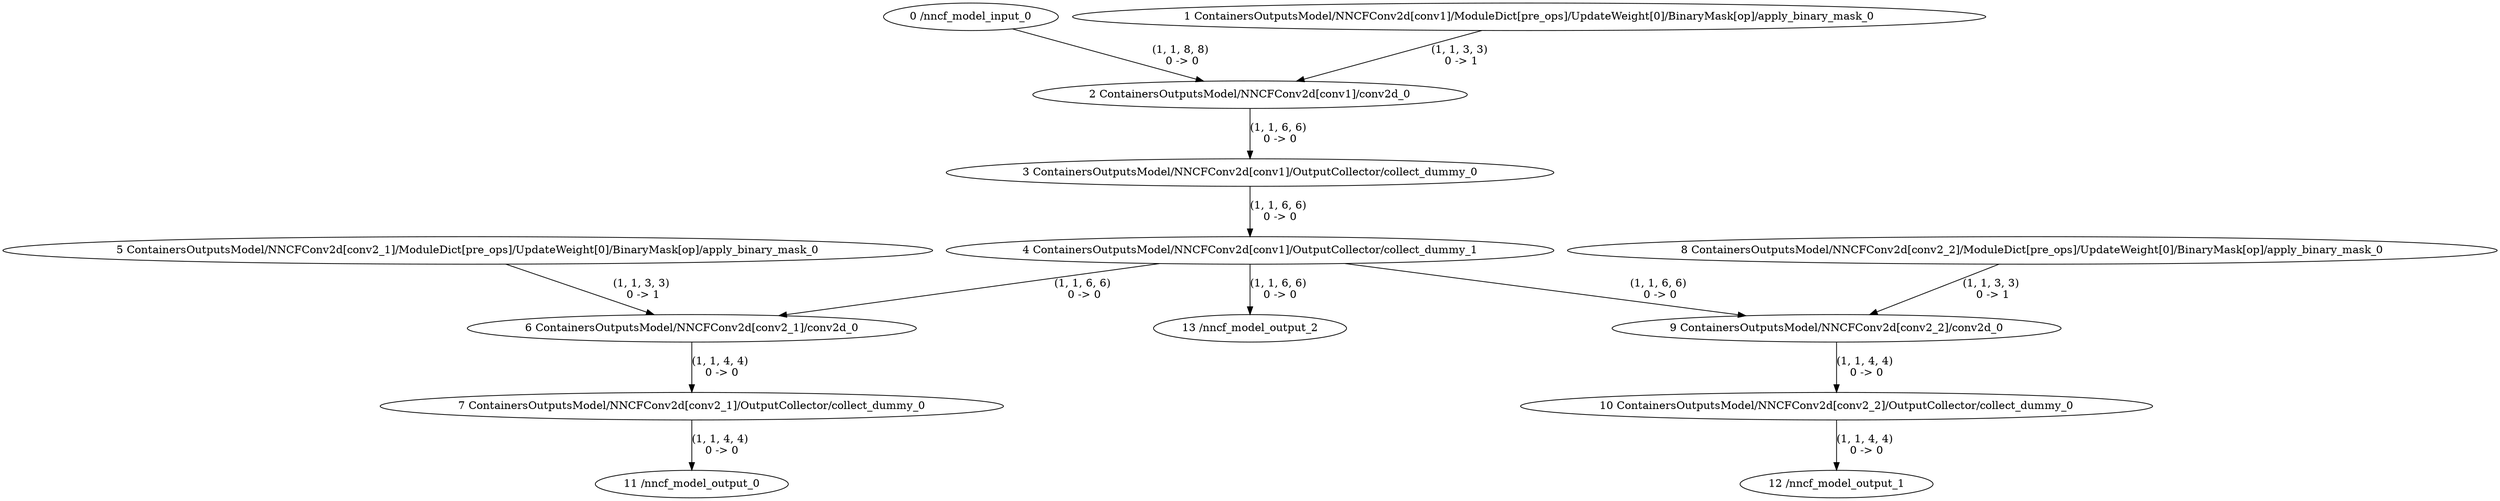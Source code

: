 strict digraph  {
"0 /nncf_model_input_0";
"1 ContainersOutputsModel/NNCFConv2d[conv1]/ModuleDict[pre_ops]/UpdateWeight[0]/BinaryMask[op]/apply_binary_mask_0";
"2 ContainersOutputsModel/NNCFConv2d[conv1]/conv2d_0";
"3 ContainersOutputsModel/NNCFConv2d[conv1]/OutputCollector/collect_dummy_0";
"4 ContainersOutputsModel/NNCFConv2d[conv1]/OutputCollector/collect_dummy_1";
"5 ContainersOutputsModel/NNCFConv2d[conv2_1]/ModuleDict[pre_ops]/UpdateWeight[0]/BinaryMask[op]/apply_binary_mask_0";
"6 ContainersOutputsModel/NNCFConv2d[conv2_1]/conv2d_0";
"7 ContainersOutputsModel/NNCFConv2d[conv2_1]/OutputCollector/collect_dummy_0";
"8 ContainersOutputsModel/NNCFConv2d[conv2_2]/ModuleDict[pre_ops]/UpdateWeight[0]/BinaryMask[op]/apply_binary_mask_0";
"9 ContainersOutputsModel/NNCFConv2d[conv2_2]/conv2d_0";
"10 ContainersOutputsModel/NNCFConv2d[conv2_2]/OutputCollector/collect_dummy_0";
"11 /nncf_model_output_0";
"12 /nncf_model_output_1";
"13 /nncf_model_output_2";
"0 /nncf_model_input_0" -> "2 ContainersOutputsModel/NNCFConv2d[conv1]/conv2d_0"  [label="(1, 1, 8, 8) \n0 -> 0", style=solid];
"1 ContainersOutputsModel/NNCFConv2d[conv1]/ModuleDict[pre_ops]/UpdateWeight[0]/BinaryMask[op]/apply_binary_mask_0" -> "2 ContainersOutputsModel/NNCFConv2d[conv1]/conv2d_0"  [label="(1, 1, 3, 3) \n0 -> 1", style=solid];
"2 ContainersOutputsModel/NNCFConv2d[conv1]/conv2d_0" -> "3 ContainersOutputsModel/NNCFConv2d[conv1]/OutputCollector/collect_dummy_0"  [label="(1, 1, 6, 6) \n0 -> 0", style=solid];
"3 ContainersOutputsModel/NNCFConv2d[conv1]/OutputCollector/collect_dummy_0" -> "4 ContainersOutputsModel/NNCFConv2d[conv1]/OutputCollector/collect_dummy_1"  [label="(1, 1, 6, 6) \n0 -> 0", style=solid];
"4 ContainersOutputsModel/NNCFConv2d[conv1]/OutputCollector/collect_dummy_1" -> "6 ContainersOutputsModel/NNCFConv2d[conv2_1]/conv2d_0"  [label="(1, 1, 6, 6) \n0 -> 0", style=solid];
"4 ContainersOutputsModel/NNCFConv2d[conv1]/OutputCollector/collect_dummy_1" -> "9 ContainersOutputsModel/NNCFConv2d[conv2_2]/conv2d_0"  [label="(1, 1, 6, 6) \n0 -> 0", style=solid];
"4 ContainersOutputsModel/NNCFConv2d[conv1]/OutputCollector/collect_dummy_1" -> "13 /nncf_model_output_2"  [label="(1, 1, 6, 6) \n0 -> 0", style=solid];
"5 ContainersOutputsModel/NNCFConv2d[conv2_1]/ModuleDict[pre_ops]/UpdateWeight[0]/BinaryMask[op]/apply_binary_mask_0" -> "6 ContainersOutputsModel/NNCFConv2d[conv2_1]/conv2d_0"  [label="(1, 1, 3, 3) \n0 -> 1", style=solid];
"6 ContainersOutputsModel/NNCFConv2d[conv2_1]/conv2d_0" -> "7 ContainersOutputsModel/NNCFConv2d[conv2_1]/OutputCollector/collect_dummy_0"  [label="(1, 1, 4, 4) \n0 -> 0", style=solid];
"7 ContainersOutputsModel/NNCFConv2d[conv2_1]/OutputCollector/collect_dummy_0" -> "11 /nncf_model_output_0"  [label="(1, 1, 4, 4) \n0 -> 0", style=solid];
"8 ContainersOutputsModel/NNCFConv2d[conv2_2]/ModuleDict[pre_ops]/UpdateWeight[0]/BinaryMask[op]/apply_binary_mask_0" -> "9 ContainersOutputsModel/NNCFConv2d[conv2_2]/conv2d_0"  [label="(1, 1, 3, 3) \n0 -> 1", style=solid];
"9 ContainersOutputsModel/NNCFConv2d[conv2_2]/conv2d_0" -> "10 ContainersOutputsModel/NNCFConv2d[conv2_2]/OutputCollector/collect_dummy_0"  [label="(1, 1, 4, 4) \n0 -> 0", style=solid];
"10 ContainersOutputsModel/NNCFConv2d[conv2_2]/OutputCollector/collect_dummy_0" -> "12 /nncf_model_output_1"  [label="(1, 1, 4, 4) \n0 -> 0", style=solid];
}
